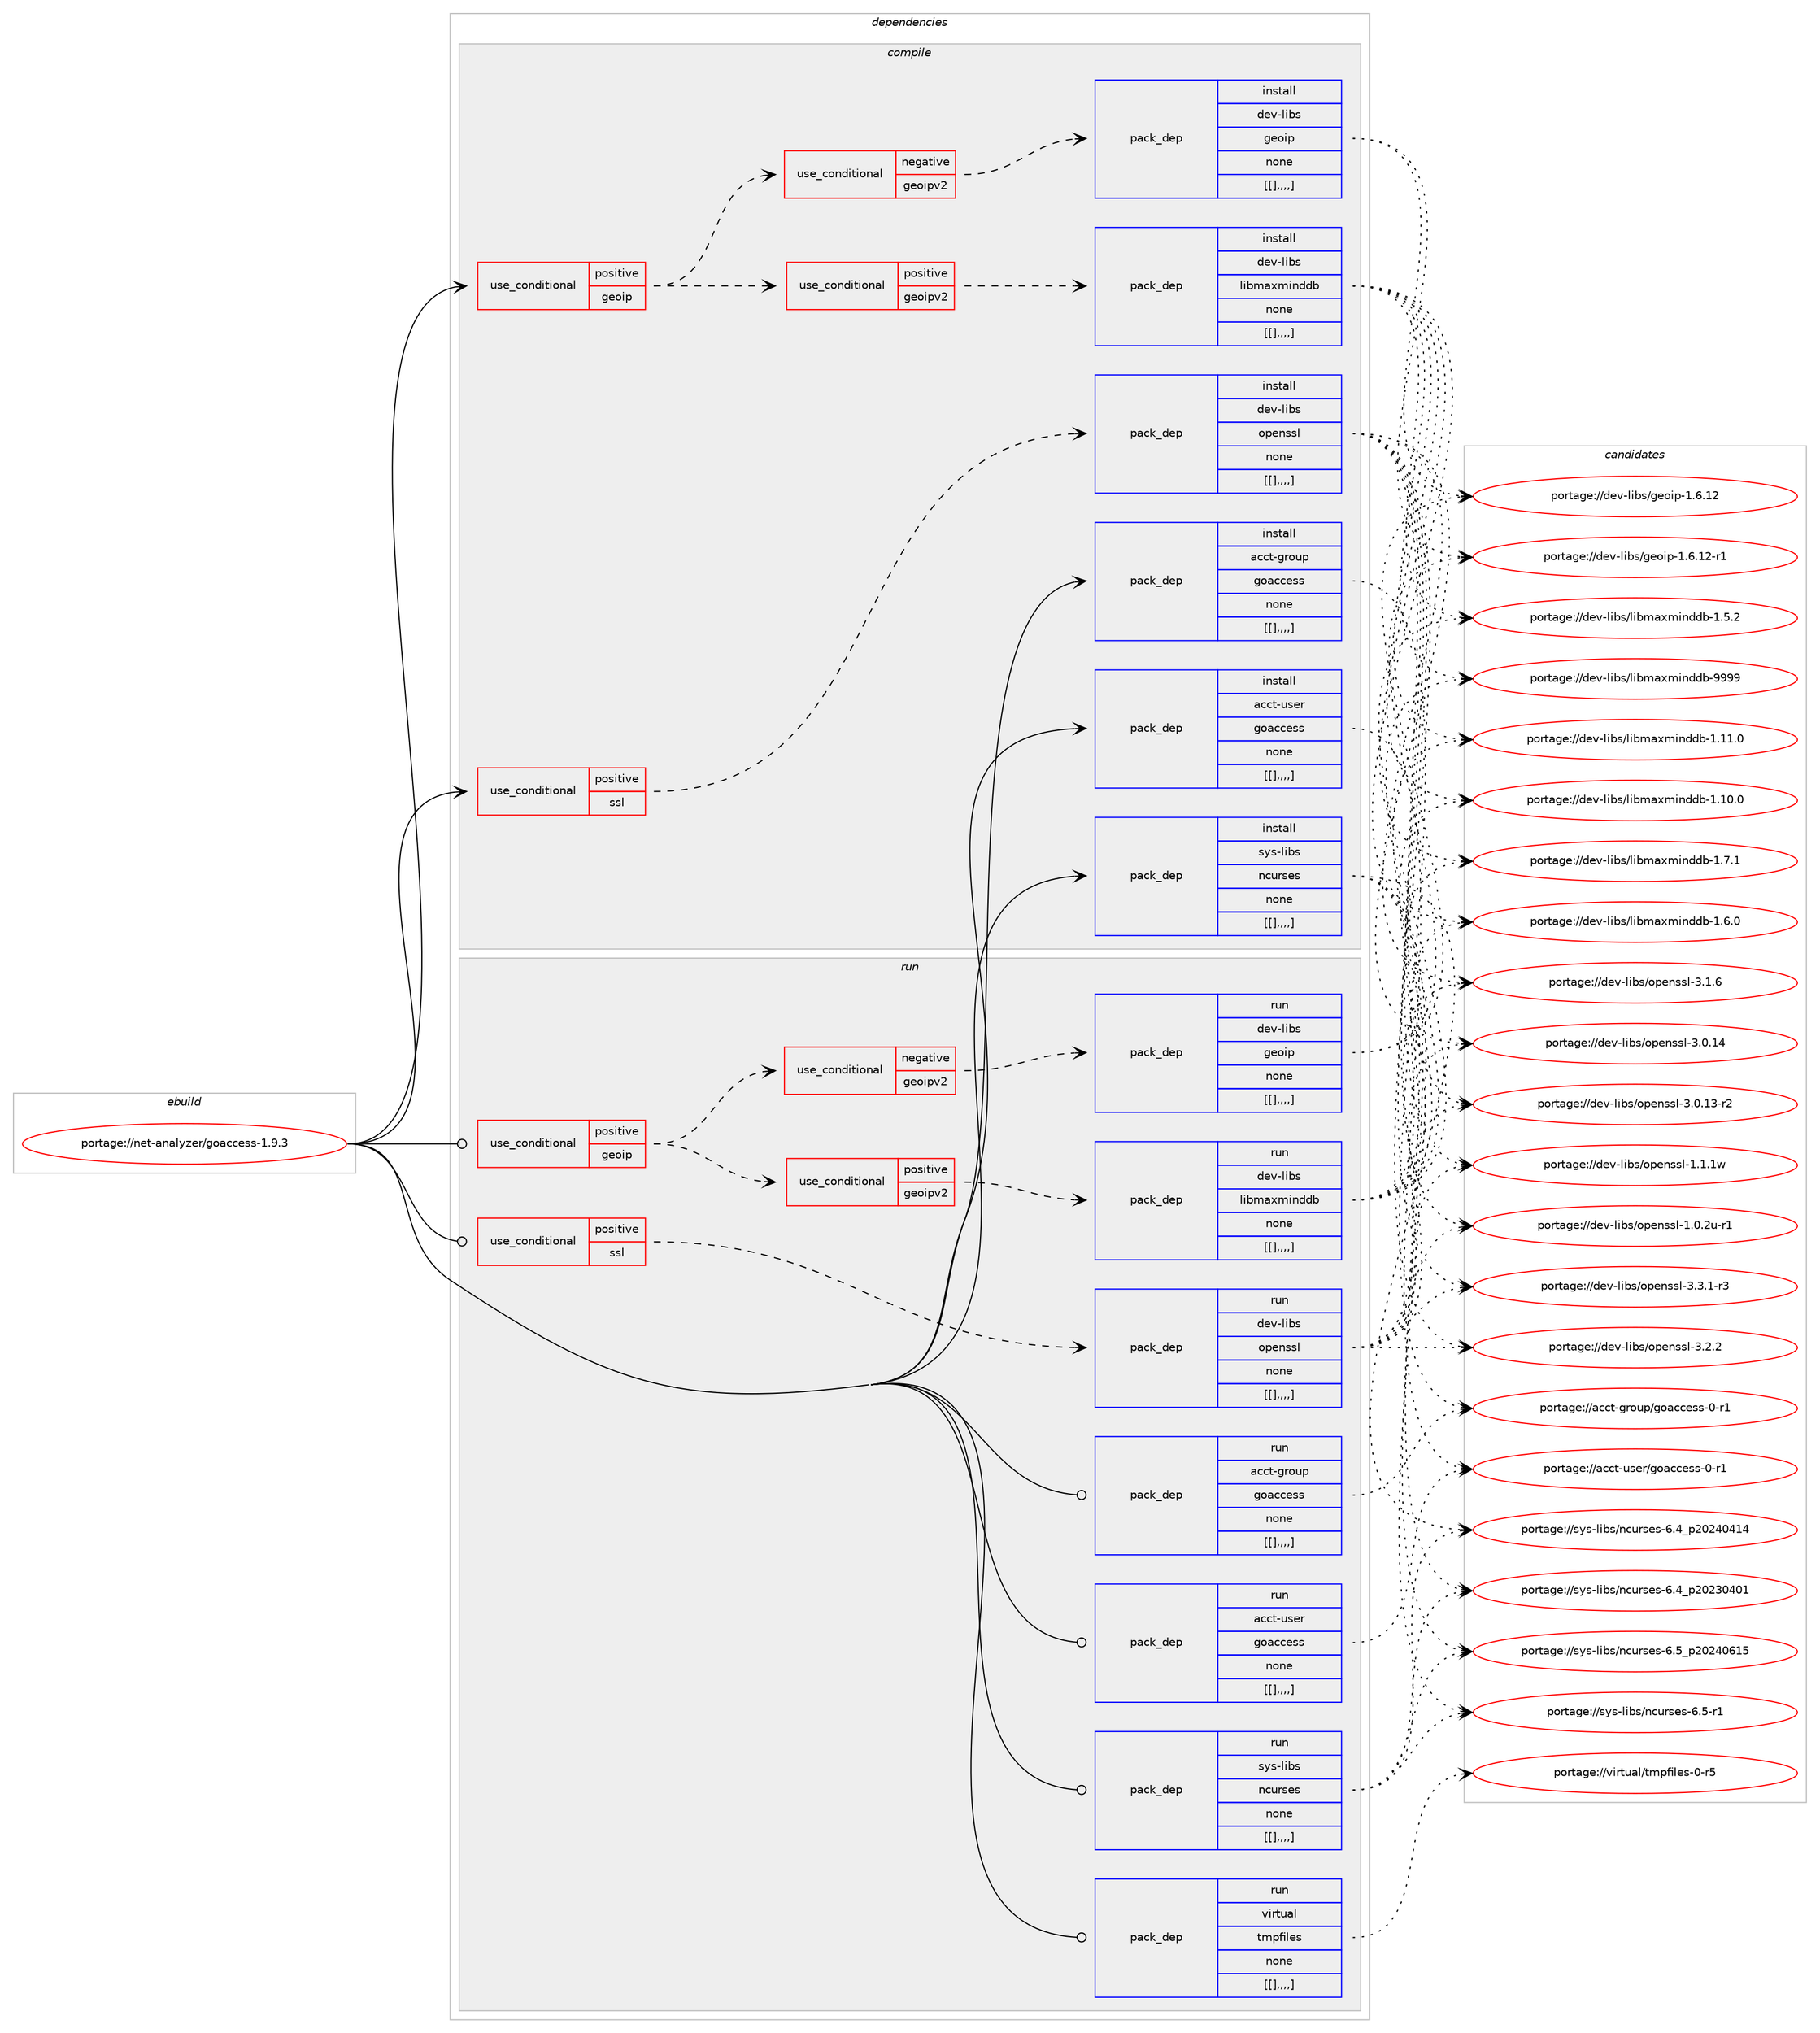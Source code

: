 digraph prolog {

# *************
# Graph options
# *************

newrank=true;
concentrate=true;
compound=true;
graph [rankdir=LR,fontname=Helvetica,fontsize=10,ranksep=1.5];#, ranksep=2.5, nodesep=0.2];
edge  [arrowhead=vee];
node  [fontname=Helvetica,fontsize=10];

# **********
# The ebuild
# **********

subgraph cluster_leftcol {
color=gray;
label=<<i>ebuild</i>>;
id [label="portage://net-analyzer/goaccess-1.9.3", color=red, width=4, href="../net-analyzer/goaccess-1.9.3.svg"];
}

# ****************
# The dependencies
# ****************

subgraph cluster_midcol {
color=gray;
label=<<i>dependencies</i>>;
subgraph cluster_compile {
fillcolor="#eeeeee";
style=filled;
label=<<i>compile</i>>;
subgraph cond91419 {
dependency355605 [label=<<TABLE BORDER="0" CELLBORDER="1" CELLSPACING="0" CELLPADDING="4"><TR><TD ROWSPAN="3" CELLPADDING="10">use_conditional</TD></TR><TR><TD>positive</TD></TR><TR><TD>geoip</TD></TR></TABLE>>, shape=none, color=red];
subgraph cond91420 {
dependency355606 [label=<<TABLE BORDER="0" CELLBORDER="1" CELLSPACING="0" CELLPADDING="4"><TR><TD ROWSPAN="3" CELLPADDING="10">use_conditional</TD></TR><TR><TD>negative</TD></TR><TR><TD>geoipv2</TD></TR></TABLE>>, shape=none, color=red];
subgraph pack261479 {
dependency355607 [label=<<TABLE BORDER="0" CELLBORDER="1" CELLSPACING="0" CELLPADDING="4" WIDTH="220"><TR><TD ROWSPAN="6" CELLPADDING="30">pack_dep</TD></TR><TR><TD WIDTH="110">install</TD></TR><TR><TD>dev-libs</TD></TR><TR><TD>geoip</TD></TR><TR><TD>none</TD></TR><TR><TD>[[],,,,]</TD></TR></TABLE>>, shape=none, color=blue];
}
dependency355606:e -> dependency355607:w [weight=20,style="dashed",arrowhead="vee"];
}
dependency355605:e -> dependency355606:w [weight=20,style="dashed",arrowhead="vee"];
subgraph cond91421 {
dependency355608 [label=<<TABLE BORDER="0" CELLBORDER="1" CELLSPACING="0" CELLPADDING="4"><TR><TD ROWSPAN="3" CELLPADDING="10">use_conditional</TD></TR><TR><TD>positive</TD></TR><TR><TD>geoipv2</TD></TR></TABLE>>, shape=none, color=red];
subgraph pack261480 {
dependency355609 [label=<<TABLE BORDER="0" CELLBORDER="1" CELLSPACING="0" CELLPADDING="4" WIDTH="220"><TR><TD ROWSPAN="6" CELLPADDING="30">pack_dep</TD></TR><TR><TD WIDTH="110">install</TD></TR><TR><TD>dev-libs</TD></TR><TR><TD>libmaxminddb</TD></TR><TR><TD>none</TD></TR><TR><TD>[[],,,,]</TD></TR></TABLE>>, shape=none, color=blue];
}
dependency355608:e -> dependency355609:w [weight=20,style="dashed",arrowhead="vee"];
}
dependency355605:e -> dependency355608:w [weight=20,style="dashed",arrowhead="vee"];
}
id:e -> dependency355605:w [weight=20,style="solid",arrowhead="vee"];
subgraph cond91422 {
dependency355610 [label=<<TABLE BORDER="0" CELLBORDER="1" CELLSPACING="0" CELLPADDING="4"><TR><TD ROWSPAN="3" CELLPADDING="10">use_conditional</TD></TR><TR><TD>positive</TD></TR><TR><TD>ssl</TD></TR></TABLE>>, shape=none, color=red];
subgraph pack261481 {
dependency355611 [label=<<TABLE BORDER="0" CELLBORDER="1" CELLSPACING="0" CELLPADDING="4" WIDTH="220"><TR><TD ROWSPAN="6" CELLPADDING="30">pack_dep</TD></TR><TR><TD WIDTH="110">install</TD></TR><TR><TD>dev-libs</TD></TR><TR><TD>openssl</TD></TR><TR><TD>none</TD></TR><TR><TD>[[],,,,]</TD></TR></TABLE>>, shape=none, color=blue];
}
dependency355610:e -> dependency355611:w [weight=20,style="dashed",arrowhead="vee"];
}
id:e -> dependency355610:w [weight=20,style="solid",arrowhead="vee"];
subgraph pack261482 {
dependency355612 [label=<<TABLE BORDER="0" CELLBORDER="1" CELLSPACING="0" CELLPADDING="4" WIDTH="220"><TR><TD ROWSPAN="6" CELLPADDING="30">pack_dep</TD></TR><TR><TD WIDTH="110">install</TD></TR><TR><TD>acct-group</TD></TR><TR><TD>goaccess</TD></TR><TR><TD>none</TD></TR><TR><TD>[[],,,,]</TD></TR></TABLE>>, shape=none, color=blue];
}
id:e -> dependency355612:w [weight=20,style="solid",arrowhead="vee"];
subgraph pack261483 {
dependency355613 [label=<<TABLE BORDER="0" CELLBORDER="1" CELLSPACING="0" CELLPADDING="4" WIDTH="220"><TR><TD ROWSPAN="6" CELLPADDING="30">pack_dep</TD></TR><TR><TD WIDTH="110">install</TD></TR><TR><TD>acct-user</TD></TR><TR><TD>goaccess</TD></TR><TR><TD>none</TD></TR><TR><TD>[[],,,,]</TD></TR></TABLE>>, shape=none, color=blue];
}
id:e -> dependency355613:w [weight=20,style="solid",arrowhead="vee"];
subgraph pack261484 {
dependency355614 [label=<<TABLE BORDER="0" CELLBORDER="1" CELLSPACING="0" CELLPADDING="4" WIDTH="220"><TR><TD ROWSPAN="6" CELLPADDING="30">pack_dep</TD></TR><TR><TD WIDTH="110">install</TD></TR><TR><TD>sys-libs</TD></TR><TR><TD>ncurses</TD></TR><TR><TD>none</TD></TR><TR><TD>[[],,,,]</TD></TR></TABLE>>, shape=none, color=blue];
}
id:e -> dependency355614:w [weight=20,style="solid",arrowhead="vee"];
}
subgraph cluster_compileandrun {
fillcolor="#eeeeee";
style=filled;
label=<<i>compile and run</i>>;
}
subgraph cluster_run {
fillcolor="#eeeeee";
style=filled;
label=<<i>run</i>>;
subgraph cond91423 {
dependency355615 [label=<<TABLE BORDER="0" CELLBORDER="1" CELLSPACING="0" CELLPADDING="4"><TR><TD ROWSPAN="3" CELLPADDING="10">use_conditional</TD></TR><TR><TD>positive</TD></TR><TR><TD>geoip</TD></TR></TABLE>>, shape=none, color=red];
subgraph cond91424 {
dependency355616 [label=<<TABLE BORDER="0" CELLBORDER="1" CELLSPACING="0" CELLPADDING="4"><TR><TD ROWSPAN="3" CELLPADDING="10">use_conditional</TD></TR><TR><TD>negative</TD></TR><TR><TD>geoipv2</TD></TR></TABLE>>, shape=none, color=red];
subgraph pack261485 {
dependency355617 [label=<<TABLE BORDER="0" CELLBORDER="1" CELLSPACING="0" CELLPADDING="4" WIDTH="220"><TR><TD ROWSPAN="6" CELLPADDING="30">pack_dep</TD></TR><TR><TD WIDTH="110">run</TD></TR><TR><TD>dev-libs</TD></TR><TR><TD>geoip</TD></TR><TR><TD>none</TD></TR><TR><TD>[[],,,,]</TD></TR></TABLE>>, shape=none, color=blue];
}
dependency355616:e -> dependency355617:w [weight=20,style="dashed",arrowhead="vee"];
}
dependency355615:e -> dependency355616:w [weight=20,style="dashed",arrowhead="vee"];
subgraph cond91425 {
dependency355618 [label=<<TABLE BORDER="0" CELLBORDER="1" CELLSPACING="0" CELLPADDING="4"><TR><TD ROWSPAN="3" CELLPADDING="10">use_conditional</TD></TR><TR><TD>positive</TD></TR><TR><TD>geoipv2</TD></TR></TABLE>>, shape=none, color=red];
subgraph pack261486 {
dependency355619 [label=<<TABLE BORDER="0" CELLBORDER="1" CELLSPACING="0" CELLPADDING="4" WIDTH="220"><TR><TD ROWSPAN="6" CELLPADDING="30">pack_dep</TD></TR><TR><TD WIDTH="110">run</TD></TR><TR><TD>dev-libs</TD></TR><TR><TD>libmaxminddb</TD></TR><TR><TD>none</TD></TR><TR><TD>[[],,,,]</TD></TR></TABLE>>, shape=none, color=blue];
}
dependency355618:e -> dependency355619:w [weight=20,style="dashed",arrowhead="vee"];
}
dependency355615:e -> dependency355618:w [weight=20,style="dashed",arrowhead="vee"];
}
id:e -> dependency355615:w [weight=20,style="solid",arrowhead="odot"];
subgraph cond91426 {
dependency355620 [label=<<TABLE BORDER="0" CELLBORDER="1" CELLSPACING="0" CELLPADDING="4"><TR><TD ROWSPAN="3" CELLPADDING="10">use_conditional</TD></TR><TR><TD>positive</TD></TR><TR><TD>ssl</TD></TR></TABLE>>, shape=none, color=red];
subgraph pack261487 {
dependency355621 [label=<<TABLE BORDER="0" CELLBORDER="1" CELLSPACING="0" CELLPADDING="4" WIDTH="220"><TR><TD ROWSPAN="6" CELLPADDING="30">pack_dep</TD></TR><TR><TD WIDTH="110">run</TD></TR><TR><TD>dev-libs</TD></TR><TR><TD>openssl</TD></TR><TR><TD>none</TD></TR><TR><TD>[[],,,,]</TD></TR></TABLE>>, shape=none, color=blue];
}
dependency355620:e -> dependency355621:w [weight=20,style="dashed",arrowhead="vee"];
}
id:e -> dependency355620:w [weight=20,style="solid",arrowhead="odot"];
subgraph pack261488 {
dependency355622 [label=<<TABLE BORDER="0" CELLBORDER="1" CELLSPACING="0" CELLPADDING="4" WIDTH="220"><TR><TD ROWSPAN="6" CELLPADDING="30">pack_dep</TD></TR><TR><TD WIDTH="110">run</TD></TR><TR><TD>acct-group</TD></TR><TR><TD>goaccess</TD></TR><TR><TD>none</TD></TR><TR><TD>[[],,,,]</TD></TR></TABLE>>, shape=none, color=blue];
}
id:e -> dependency355622:w [weight=20,style="solid",arrowhead="odot"];
subgraph pack261489 {
dependency355623 [label=<<TABLE BORDER="0" CELLBORDER="1" CELLSPACING="0" CELLPADDING="4" WIDTH="220"><TR><TD ROWSPAN="6" CELLPADDING="30">pack_dep</TD></TR><TR><TD WIDTH="110">run</TD></TR><TR><TD>acct-user</TD></TR><TR><TD>goaccess</TD></TR><TR><TD>none</TD></TR><TR><TD>[[],,,,]</TD></TR></TABLE>>, shape=none, color=blue];
}
id:e -> dependency355623:w [weight=20,style="solid",arrowhead="odot"];
subgraph pack261490 {
dependency355624 [label=<<TABLE BORDER="0" CELLBORDER="1" CELLSPACING="0" CELLPADDING="4" WIDTH="220"><TR><TD ROWSPAN="6" CELLPADDING="30">pack_dep</TD></TR><TR><TD WIDTH="110">run</TD></TR><TR><TD>sys-libs</TD></TR><TR><TD>ncurses</TD></TR><TR><TD>none</TD></TR><TR><TD>[[],,,,]</TD></TR></TABLE>>, shape=none, color=blue];
}
id:e -> dependency355624:w [weight=20,style="solid",arrowhead="odot"];
subgraph pack261491 {
dependency355625 [label=<<TABLE BORDER="0" CELLBORDER="1" CELLSPACING="0" CELLPADDING="4" WIDTH="220"><TR><TD ROWSPAN="6" CELLPADDING="30">pack_dep</TD></TR><TR><TD WIDTH="110">run</TD></TR><TR><TD>virtual</TD></TR><TR><TD>tmpfiles</TD></TR><TR><TD>none</TD></TR><TR><TD>[[],,,,]</TD></TR></TABLE>>, shape=none, color=blue];
}
id:e -> dependency355625:w [weight=20,style="solid",arrowhead="odot"];
}
}

# **************
# The candidates
# **************

subgraph cluster_choices {
rank=same;
color=gray;
label=<<i>candidates</i>>;

subgraph choice261479 {
color=black;
nodesep=1;
choice100101118451081059811547103101111105112454946544649504511449 [label="portage://dev-libs/geoip-1.6.12-r1", color=red, width=4,href="../dev-libs/geoip-1.6.12-r1.svg"];
choice10010111845108105981154710310111110511245494654464950 [label="portage://dev-libs/geoip-1.6.12", color=red, width=4,href="../dev-libs/geoip-1.6.12.svg"];
dependency355607:e -> choice100101118451081059811547103101111105112454946544649504511449:w [style=dotted,weight="100"];
dependency355607:e -> choice10010111845108105981154710310111110511245494654464950:w [style=dotted,weight="100"];
}
subgraph choice261480 {
color=black;
nodesep=1;
choice1001011184510810598115471081059810997120109105110100100984557575757 [label="portage://dev-libs/libmaxminddb-9999", color=red, width=4,href="../dev-libs/libmaxminddb-9999.svg"];
choice10010111845108105981154710810598109971201091051101001009845494649494648 [label="portage://dev-libs/libmaxminddb-1.11.0", color=red, width=4,href="../dev-libs/libmaxminddb-1.11.0.svg"];
choice10010111845108105981154710810598109971201091051101001009845494649484648 [label="portage://dev-libs/libmaxminddb-1.10.0", color=red, width=4,href="../dev-libs/libmaxminddb-1.10.0.svg"];
choice100101118451081059811547108105981099712010910511010010098454946554649 [label="portage://dev-libs/libmaxminddb-1.7.1", color=red, width=4,href="../dev-libs/libmaxminddb-1.7.1.svg"];
choice100101118451081059811547108105981099712010910511010010098454946544648 [label="portage://dev-libs/libmaxminddb-1.6.0", color=red, width=4,href="../dev-libs/libmaxminddb-1.6.0.svg"];
choice100101118451081059811547108105981099712010910511010010098454946534650 [label="portage://dev-libs/libmaxminddb-1.5.2", color=red, width=4,href="../dev-libs/libmaxminddb-1.5.2.svg"];
dependency355609:e -> choice1001011184510810598115471081059810997120109105110100100984557575757:w [style=dotted,weight="100"];
dependency355609:e -> choice10010111845108105981154710810598109971201091051101001009845494649494648:w [style=dotted,weight="100"];
dependency355609:e -> choice10010111845108105981154710810598109971201091051101001009845494649484648:w [style=dotted,weight="100"];
dependency355609:e -> choice100101118451081059811547108105981099712010910511010010098454946554649:w [style=dotted,weight="100"];
dependency355609:e -> choice100101118451081059811547108105981099712010910511010010098454946544648:w [style=dotted,weight="100"];
dependency355609:e -> choice100101118451081059811547108105981099712010910511010010098454946534650:w [style=dotted,weight="100"];
}
subgraph choice261481 {
color=black;
nodesep=1;
choice1001011184510810598115471111121011101151151084551465146494511451 [label="portage://dev-libs/openssl-3.3.1-r3", color=red, width=4,href="../dev-libs/openssl-3.3.1-r3.svg"];
choice100101118451081059811547111112101110115115108455146504650 [label="portage://dev-libs/openssl-3.2.2", color=red, width=4,href="../dev-libs/openssl-3.2.2.svg"];
choice100101118451081059811547111112101110115115108455146494654 [label="portage://dev-libs/openssl-3.1.6", color=red, width=4,href="../dev-libs/openssl-3.1.6.svg"];
choice10010111845108105981154711111210111011511510845514648464952 [label="portage://dev-libs/openssl-3.0.14", color=red, width=4,href="../dev-libs/openssl-3.0.14.svg"];
choice100101118451081059811547111112101110115115108455146484649514511450 [label="portage://dev-libs/openssl-3.0.13-r2", color=red, width=4,href="../dev-libs/openssl-3.0.13-r2.svg"];
choice100101118451081059811547111112101110115115108454946494649119 [label="portage://dev-libs/openssl-1.1.1w", color=red, width=4,href="../dev-libs/openssl-1.1.1w.svg"];
choice1001011184510810598115471111121011101151151084549464846501174511449 [label="portage://dev-libs/openssl-1.0.2u-r1", color=red, width=4,href="../dev-libs/openssl-1.0.2u-r1.svg"];
dependency355611:e -> choice1001011184510810598115471111121011101151151084551465146494511451:w [style=dotted,weight="100"];
dependency355611:e -> choice100101118451081059811547111112101110115115108455146504650:w [style=dotted,weight="100"];
dependency355611:e -> choice100101118451081059811547111112101110115115108455146494654:w [style=dotted,weight="100"];
dependency355611:e -> choice10010111845108105981154711111210111011511510845514648464952:w [style=dotted,weight="100"];
dependency355611:e -> choice100101118451081059811547111112101110115115108455146484649514511450:w [style=dotted,weight="100"];
dependency355611:e -> choice100101118451081059811547111112101110115115108454946494649119:w [style=dotted,weight="100"];
dependency355611:e -> choice1001011184510810598115471111121011101151151084549464846501174511449:w [style=dotted,weight="100"];
}
subgraph choice261482 {
color=black;
nodesep=1;
choice979999116451031141111171124710311197999910111511545484511449 [label="portage://acct-group/goaccess-0-r1", color=red, width=4,href="../acct-group/goaccess-0-r1.svg"];
dependency355612:e -> choice979999116451031141111171124710311197999910111511545484511449:w [style=dotted,weight="100"];
}
subgraph choice261483 {
color=black;
nodesep=1;
choice979999116451171151011144710311197999910111511545484511449 [label="portage://acct-user/goaccess-0-r1", color=red, width=4,href="../acct-user/goaccess-0-r1.svg"];
dependency355613:e -> choice979999116451171151011144710311197999910111511545484511449:w [style=dotted,weight="100"];
}
subgraph choice261484 {
color=black;
nodesep=1;
choice1151211154510810598115471109911711411510111545544653951125048505248544953 [label="portage://sys-libs/ncurses-6.5_p20240615", color=red, width=4,href="../sys-libs/ncurses-6.5_p20240615.svg"];
choice11512111545108105981154711099117114115101115455446534511449 [label="portage://sys-libs/ncurses-6.5-r1", color=red, width=4,href="../sys-libs/ncurses-6.5-r1.svg"];
choice1151211154510810598115471109911711411510111545544652951125048505248524952 [label="portage://sys-libs/ncurses-6.4_p20240414", color=red, width=4,href="../sys-libs/ncurses-6.4_p20240414.svg"];
choice1151211154510810598115471109911711411510111545544652951125048505148524849 [label="portage://sys-libs/ncurses-6.4_p20230401", color=red, width=4,href="../sys-libs/ncurses-6.4_p20230401.svg"];
dependency355614:e -> choice1151211154510810598115471109911711411510111545544653951125048505248544953:w [style=dotted,weight="100"];
dependency355614:e -> choice11512111545108105981154711099117114115101115455446534511449:w [style=dotted,weight="100"];
dependency355614:e -> choice1151211154510810598115471109911711411510111545544652951125048505248524952:w [style=dotted,weight="100"];
dependency355614:e -> choice1151211154510810598115471109911711411510111545544652951125048505148524849:w [style=dotted,weight="100"];
}
subgraph choice261485 {
color=black;
nodesep=1;
choice100101118451081059811547103101111105112454946544649504511449 [label="portage://dev-libs/geoip-1.6.12-r1", color=red, width=4,href="../dev-libs/geoip-1.6.12-r1.svg"];
choice10010111845108105981154710310111110511245494654464950 [label="portage://dev-libs/geoip-1.6.12", color=red, width=4,href="../dev-libs/geoip-1.6.12.svg"];
dependency355617:e -> choice100101118451081059811547103101111105112454946544649504511449:w [style=dotted,weight="100"];
dependency355617:e -> choice10010111845108105981154710310111110511245494654464950:w [style=dotted,weight="100"];
}
subgraph choice261486 {
color=black;
nodesep=1;
choice1001011184510810598115471081059810997120109105110100100984557575757 [label="portage://dev-libs/libmaxminddb-9999", color=red, width=4,href="../dev-libs/libmaxminddb-9999.svg"];
choice10010111845108105981154710810598109971201091051101001009845494649494648 [label="portage://dev-libs/libmaxminddb-1.11.0", color=red, width=4,href="../dev-libs/libmaxminddb-1.11.0.svg"];
choice10010111845108105981154710810598109971201091051101001009845494649484648 [label="portage://dev-libs/libmaxminddb-1.10.0", color=red, width=4,href="../dev-libs/libmaxminddb-1.10.0.svg"];
choice100101118451081059811547108105981099712010910511010010098454946554649 [label="portage://dev-libs/libmaxminddb-1.7.1", color=red, width=4,href="../dev-libs/libmaxminddb-1.7.1.svg"];
choice100101118451081059811547108105981099712010910511010010098454946544648 [label="portage://dev-libs/libmaxminddb-1.6.0", color=red, width=4,href="../dev-libs/libmaxminddb-1.6.0.svg"];
choice100101118451081059811547108105981099712010910511010010098454946534650 [label="portage://dev-libs/libmaxminddb-1.5.2", color=red, width=4,href="../dev-libs/libmaxminddb-1.5.2.svg"];
dependency355619:e -> choice1001011184510810598115471081059810997120109105110100100984557575757:w [style=dotted,weight="100"];
dependency355619:e -> choice10010111845108105981154710810598109971201091051101001009845494649494648:w [style=dotted,weight="100"];
dependency355619:e -> choice10010111845108105981154710810598109971201091051101001009845494649484648:w [style=dotted,weight="100"];
dependency355619:e -> choice100101118451081059811547108105981099712010910511010010098454946554649:w [style=dotted,weight="100"];
dependency355619:e -> choice100101118451081059811547108105981099712010910511010010098454946544648:w [style=dotted,weight="100"];
dependency355619:e -> choice100101118451081059811547108105981099712010910511010010098454946534650:w [style=dotted,weight="100"];
}
subgraph choice261487 {
color=black;
nodesep=1;
choice1001011184510810598115471111121011101151151084551465146494511451 [label="portage://dev-libs/openssl-3.3.1-r3", color=red, width=4,href="../dev-libs/openssl-3.3.1-r3.svg"];
choice100101118451081059811547111112101110115115108455146504650 [label="portage://dev-libs/openssl-3.2.2", color=red, width=4,href="../dev-libs/openssl-3.2.2.svg"];
choice100101118451081059811547111112101110115115108455146494654 [label="portage://dev-libs/openssl-3.1.6", color=red, width=4,href="../dev-libs/openssl-3.1.6.svg"];
choice10010111845108105981154711111210111011511510845514648464952 [label="portage://dev-libs/openssl-3.0.14", color=red, width=4,href="../dev-libs/openssl-3.0.14.svg"];
choice100101118451081059811547111112101110115115108455146484649514511450 [label="portage://dev-libs/openssl-3.0.13-r2", color=red, width=4,href="../dev-libs/openssl-3.0.13-r2.svg"];
choice100101118451081059811547111112101110115115108454946494649119 [label="portage://dev-libs/openssl-1.1.1w", color=red, width=4,href="../dev-libs/openssl-1.1.1w.svg"];
choice1001011184510810598115471111121011101151151084549464846501174511449 [label="portage://dev-libs/openssl-1.0.2u-r1", color=red, width=4,href="../dev-libs/openssl-1.0.2u-r1.svg"];
dependency355621:e -> choice1001011184510810598115471111121011101151151084551465146494511451:w [style=dotted,weight="100"];
dependency355621:e -> choice100101118451081059811547111112101110115115108455146504650:w [style=dotted,weight="100"];
dependency355621:e -> choice100101118451081059811547111112101110115115108455146494654:w [style=dotted,weight="100"];
dependency355621:e -> choice10010111845108105981154711111210111011511510845514648464952:w [style=dotted,weight="100"];
dependency355621:e -> choice100101118451081059811547111112101110115115108455146484649514511450:w [style=dotted,weight="100"];
dependency355621:e -> choice100101118451081059811547111112101110115115108454946494649119:w [style=dotted,weight="100"];
dependency355621:e -> choice1001011184510810598115471111121011101151151084549464846501174511449:w [style=dotted,weight="100"];
}
subgraph choice261488 {
color=black;
nodesep=1;
choice979999116451031141111171124710311197999910111511545484511449 [label="portage://acct-group/goaccess-0-r1", color=red, width=4,href="../acct-group/goaccess-0-r1.svg"];
dependency355622:e -> choice979999116451031141111171124710311197999910111511545484511449:w [style=dotted,weight="100"];
}
subgraph choice261489 {
color=black;
nodesep=1;
choice979999116451171151011144710311197999910111511545484511449 [label="portage://acct-user/goaccess-0-r1", color=red, width=4,href="../acct-user/goaccess-0-r1.svg"];
dependency355623:e -> choice979999116451171151011144710311197999910111511545484511449:w [style=dotted,weight="100"];
}
subgraph choice261490 {
color=black;
nodesep=1;
choice1151211154510810598115471109911711411510111545544653951125048505248544953 [label="portage://sys-libs/ncurses-6.5_p20240615", color=red, width=4,href="../sys-libs/ncurses-6.5_p20240615.svg"];
choice11512111545108105981154711099117114115101115455446534511449 [label="portage://sys-libs/ncurses-6.5-r1", color=red, width=4,href="../sys-libs/ncurses-6.5-r1.svg"];
choice1151211154510810598115471109911711411510111545544652951125048505248524952 [label="portage://sys-libs/ncurses-6.4_p20240414", color=red, width=4,href="../sys-libs/ncurses-6.4_p20240414.svg"];
choice1151211154510810598115471109911711411510111545544652951125048505148524849 [label="portage://sys-libs/ncurses-6.4_p20230401", color=red, width=4,href="../sys-libs/ncurses-6.4_p20230401.svg"];
dependency355624:e -> choice1151211154510810598115471109911711411510111545544653951125048505248544953:w [style=dotted,weight="100"];
dependency355624:e -> choice11512111545108105981154711099117114115101115455446534511449:w [style=dotted,weight="100"];
dependency355624:e -> choice1151211154510810598115471109911711411510111545544652951125048505248524952:w [style=dotted,weight="100"];
dependency355624:e -> choice1151211154510810598115471109911711411510111545544652951125048505148524849:w [style=dotted,weight="100"];
}
subgraph choice261491 {
color=black;
nodesep=1;
choice118105114116117971084711610911210210510810111545484511453 [label="portage://virtual/tmpfiles-0-r5", color=red, width=4,href="../virtual/tmpfiles-0-r5.svg"];
dependency355625:e -> choice118105114116117971084711610911210210510810111545484511453:w [style=dotted,weight="100"];
}
}

}
